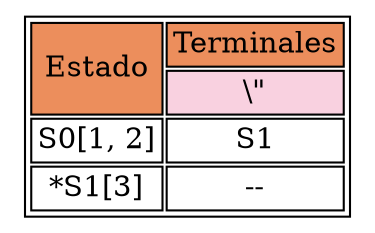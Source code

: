digraph H {

	parent [
		shape=plaintext
		label=<
			<table border='1' cellborder='1'>

				<tr>
					<td bgcolor = "#EC8E5C" colspan="1" rowspan= "2">Estado</td>
					<td bgcolor = "#EC8E5C" colspan= "1">Terminales</td>
				</tr>

				<tr>
					<td bgcolor = "#F9D1E0" >\"</td>
				</tr>

				<tr>
					<td>S0[1, 2]</td>
					<td>S1</td>
				</tr>

				<tr>
					<td>*S1[3]</td>
					<td>--</td>
				</tr>

			</table>
	>];

}
